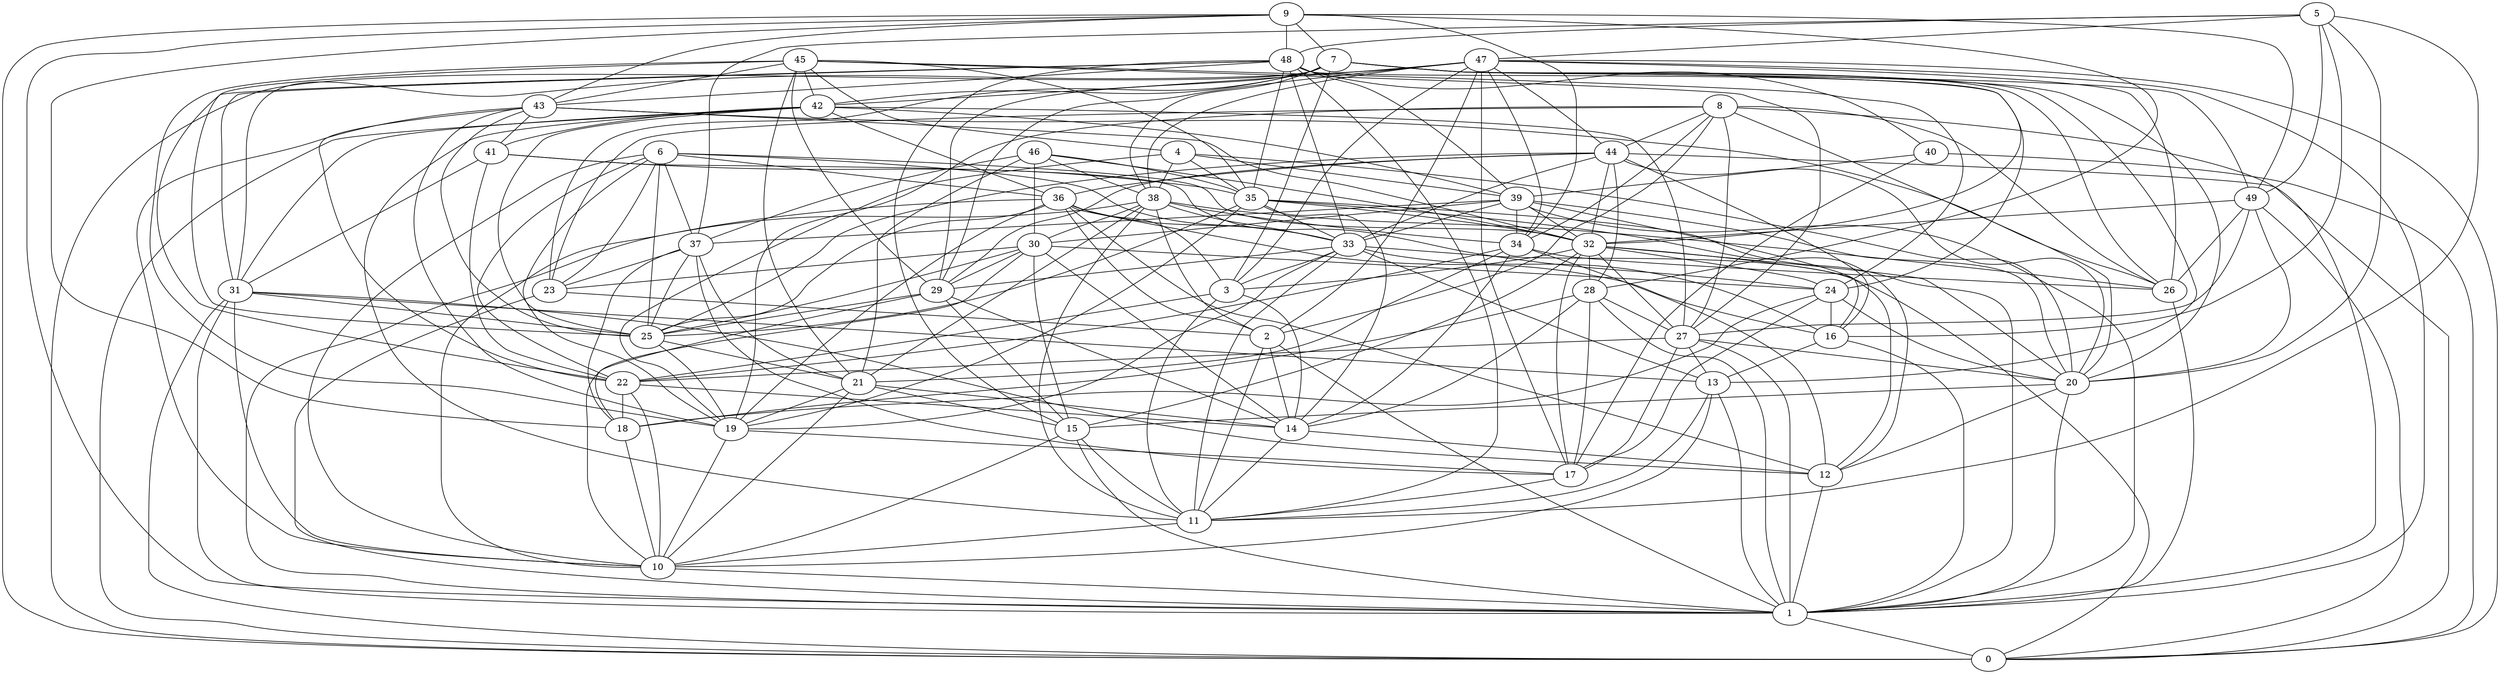 digraph GG_graph {

subgraph G_graph {
edge [color = black]
"8" -> "26" [dir = none]
"8" -> "23" [dir = none]
"8" -> "34" [dir = none]
"8" -> "20" [dir = none]
"16" -> "13" [dir = none]
"47" -> "29" [dir = none]
"47" -> "0" [dir = none]
"47" -> "17" [dir = none]
"47" -> "44" [dir = none]
"47" -> "38" [dir = none]
"47" -> "2" [dir = none]
"47" -> "34" [dir = none]
"9" -> "1" [dir = none]
"9" -> "0" [dir = none]
"9" -> "7" [dir = none]
"9" -> "34" [dir = none]
"38" -> "34" [dir = none]
"38" -> "21" [dir = none]
"38" -> "2" [dir = none]
"38" -> "26" [dir = none]
"20" -> "15" [dir = none]
"20" -> "1" [dir = none]
"37" -> "23" [dir = none]
"37" -> "18" [dir = none]
"37" -> "25" [dir = none]
"22" -> "10" [dir = none]
"22" -> "14" [dir = none]
"22" -> "18" [dir = none]
"4" -> "38" [dir = none]
"4" -> "20" [dir = none]
"4" -> "35" [dir = none]
"15" -> "10" [dir = none]
"15" -> "1" [dir = none]
"5" -> "48" [dir = none]
"5" -> "16" [dir = none]
"5" -> "47" [dir = none]
"5" -> "49" [dir = none]
"5" -> "37" [dir = none]
"5" -> "11" [dir = none]
"48" -> "39" [dir = none]
"48" -> "33" [dir = none]
"48" -> "24" [dir = none]
"48" -> "11" [dir = none]
"48" -> "22" [dir = none]
"35" -> "12" [dir = none]
"35" -> "19" [dir = none]
"35" -> "32" [dir = none]
"35" -> "14" [dir = none]
"35" -> "25" [dir = none]
"27" -> "17" [dir = none]
"27" -> "1" [dir = none]
"12" -> "1" [dir = none]
"44" -> "32" [dir = none]
"44" -> "36" [dir = none]
"44" -> "16" [dir = none]
"44" -> "0" [dir = none]
"44" -> "29" [dir = none]
"19" -> "10" [dir = none]
"23" -> "1" [dir = none]
"23" -> "2" [dir = none]
"21" -> "15" [dir = none]
"21" -> "14" [dir = none]
"21" -> "19" [dir = none]
"39" -> "37" [dir = none]
"39" -> "1" [dir = none]
"39" -> "32" [dir = none]
"11" -> "10" [dir = none]
"18" -> "10" [dir = none]
"46" -> "30" [dir = none]
"46" -> "38" [dir = none]
"46" -> "32" [dir = none]
"46" -> "35" [dir = none]
"46" -> "37" [dir = none]
"46" -> "21" [dir = none]
"33" -> "11" [dir = none]
"33" -> "29" [dir = none]
"33" -> "0" [dir = none]
"33" -> "16" [dir = none]
"33" -> "13" [dir = none]
"13" -> "11" [dir = none]
"29" -> "14" [dir = none]
"40" -> "0" [dir = none]
"40" -> "39" [dir = none]
"40" -> "17" [dir = none]
"2" -> "11" [dir = none]
"2" -> "1" [dir = none]
"26" -> "1" [dir = none]
"32" -> "20" [dir = none]
"32" -> "27" [dir = none]
"32" -> "17" [dir = none]
"32" -> "15" [dir = none]
"32" -> "3" [dir = none]
"32" -> "12" [dir = none]
"31" -> "10" [dir = none]
"31" -> "0" [dir = none]
"31" -> "1" [dir = none]
"31" -> "25" [dir = none]
"7" -> "49" [dir = none]
"7" -> "38" [dir = none]
"7" -> "42" [dir = none]
"7" -> "0" [dir = none]
"7" -> "23" [dir = none]
"7" -> "26" [dir = none]
"7" -> "32" [dir = none]
"10" -> "1" [dir = none]
"28" -> "17" [dir = none]
"28" -> "1" [dir = none]
"28" -> "18" [dir = none]
"41" -> "35" [dir = none]
"41" -> "24" [dir = none]
"49" -> "0" [dir = none]
"49" -> "32" [dir = none]
"49" -> "27" [dir = none]
"42" -> "25" [dir = none]
"42" -> "31" [dir = none]
"42" -> "41" [dir = none]
"42" -> "11" [dir = none]
"1" -> "0" [dir = none]
"36" -> "33" [dir = none]
"36" -> "16" [dir = none]
"36" -> "19" [dir = none]
"36" -> "3" [dir = none]
"36" -> "10" [dir = none]
"43" -> "25" [dir = none]
"43" -> "26" [dir = none]
"43" -> "19" [dir = none]
"43" -> "32" [dir = none]
"43" -> "41" [dir = none]
"43" -> "22" [dir = none]
"24" -> "18" [dir = none]
"24" -> "17" [dir = none]
"6" -> "33" [dir = none]
"6" -> "36" [dir = none]
"6" -> "23" [dir = none]
"6" -> "25" [dir = none]
"6" -> "10" [dir = none]
"30" -> "14" [dir = none]
"30" -> "10" [dir = none]
"45" -> "27" [dir = none]
"45" -> "21" [dir = none]
"45" -> "24" [dir = none]
"45" -> "29" [dir = none]
"3" -> "14" [dir = none]
"3" -> "11" [dir = none]
"34" -> "26" [dir = none]
"34" -> "22" [dir = none]
"14" -> "12" [dir = none]
"39" -> "30" [dir = none]
"41" -> "31" [dir = none]
"48" -> "31" [dir = none]
"25" -> "21" [dir = none]
"14" -> "11" [dir = none]
"29" -> "15" [dir = none]
"44" -> "25" [dir = none]
"38" -> "11" [dir = none]
"48" -> "15" [dir = none]
"15" -> "11" [dir = none]
"7" -> "3" [dir = none]
"37" -> "21" [dir = none]
"37" -> "17" [dir = none]
"39" -> "16" [dir = none]
"31" -> "13" [dir = none]
"28" -> "14" [dir = none]
"9" -> "48" [dir = none]
"30" -> "15" [dir = none]
"39" -> "33" [dir = none]
"8" -> "1" [dir = none]
"9" -> "43" [dir = none]
"6" -> "22" [dir = none]
"29" -> "18" [dir = none]
"4" -> "19" [dir = none]
"38" -> "1" [dir = none]
"24" -> "20" [dir = none]
"49" -> "26" [dir = none]
"30" -> "24" [dir = none]
"20" -> "12" [dir = none]
"38" -> "33" [dir = none]
"4" -> "39" [dir = none]
"45" -> "19" [dir = none]
"47" -> "1" [dir = none]
"43" -> "10" [dir = none]
"45" -> "35" [dir = none]
"48" -> "43" [dir = none]
"13" -> "10" [dir = none]
"9" -> "28" [dir = none]
"45" -> "25" [dir = none]
"3" -> "22" [dir = none]
"33" -> "19" [dir = none]
"27" -> "13" [dir = none]
"36" -> "25" [dir = none]
"36" -> "2" [dir = none]
"30" -> "29" [dir = none]
"35" -> "33" [dir = none]
"8" -> "27" [dir = none]
"42" -> "0" [dir = none]
"34" -> "14" [dir = none]
"47" -> "31" [dir = none]
"48" -> "40" [dir = none]
"45" -> "4" [dir = none]
"6" -> "32" [dir = none]
"27" -> "22" [dir = none]
"27" -> "20" [dir = none]
"30" -> "23" [dir = none]
"42" -> "36" [dir = none]
"44" -> "28" [dir = none]
"49" -> "20" [dir = none]
"6" -> "19" [dir = none]
"48" -> "35" [dir = none]
"34" -> "21" [dir = none]
"39" -> "20" [dir = none]
"31" -> "12" [dir = none]
"36" -> "12" [dir = none]
"9" -> "18" [dir = none]
"44" -> "20" [dir = none]
"8" -> "2" [dir = none]
"13" -> "1" [dir = none]
"35" -> "1" [dir = none]
"24" -> "16" [dir = none]
"47" -> "26" [dir = none]
"38" -> "30" [dir = none]
"42" -> "27" [dir = none]
"30" -> "25" [dir = none]
"6" -> "37" [dir = none]
"34" -> "12" [dir = none]
"47" -> "42" [dir = none]
"41" -> "22" [dir = none]
"21" -> "10" [dir = none]
"32" -> "28" [dir = none]
"45" -> "42" [dir = none]
"25" -> "19" [dir = none]
"7" -> "13" [dir = none]
"9" -> "49" [dir = none]
"16" -> "1" [dir = none]
"7" -> "20" [dir = none]
"8" -> "19" [dir = none]
"33" -> "3" [dir = none]
"29" -> "25" [dir = none]
"2" -> "14" [dir = none]
"47" -> "3" [dir = none]
"28" -> "27" [dir = none]
"44" -> "33" [dir = none]
"5" -> "20" [dir = none]
"17" -> "11" [dir = none]
"32" -> "24" [dir = none]
"39" -> "34" [dir = none]
"42" -> "39" [dir = none]
"19" -> "17" [dir = none]
"8" -> "44" [dir = none]
"45" -> "43" [dir = none]
"7" -> "29" [dir = none]
}

}
